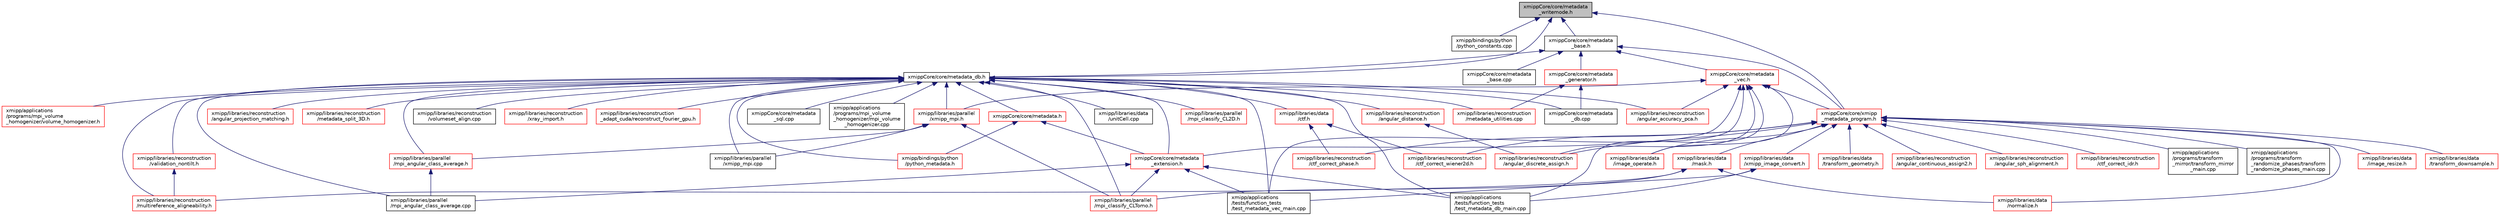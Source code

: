 digraph "xmippCore/core/metadata_writemode.h"
{
  edge [fontname="Helvetica",fontsize="10",labelfontname="Helvetica",labelfontsize="10"];
  node [fontname="Helvetica",fontsize="10",shape=record];
  Node1 [label="xmippCore/core/metadata\l_writemode.h",height=0.2,width=0.4,color="black", fillcolor="grey75", style="filled", fontcolor="black"];
  Node1 -> Node2 [dir="back",color="midnightblue",fontsize="10",style="solid",fontname="Helvetica"];
  Node2 [label="xmipp/bindings/python\l/python_constants.cpp",height=0.2,width=0.4,color="black", fillcolor="white", style="filled",URL="$python__constants_8cpp.html"];
  Node1 -> Node3 [dir="back",color="midnightblue",fontsize="10",style="solid",fontname="Helvetica"];
  Node3 [label="xmippCore/core/metadata\l_base.h",height=0.2,width=0.4,color="black", fillcolor="white", style="filled",URL="$metadata__base_8h.html"];
  Node3 -> Node4 [dir="back",color="midnightblue",fontsize="10",style="solid",fontname="Helvetica"];
  Node4 [label="xmippCore/core/metadata_db.h",height=0.2,width=0.4,color="black", fillcolor="white", style="filled",URL="$metadata__db_8h.html"];
  Node4 -> Node5 [dir="back",color="midnightblue",fontsize="10",style="solid",fontname="Helvetica"];
  Node5 [label="xmipp/applications\l/programs/mpi_volume\l_homogenizer/volume_homogenizer.h",height=0.2,width=0.4,color="red", fillcolor="white", style="filled",URL="$volume__homogenizer_8h.html"];
  Node4 -> Node7 [dir="back",color="midnightblue",fontsize="10",style="solid",fontname="Helvetica"];
  Node7 [label="xmipp/applications\l/programs/mpi_volume\l_homogenizer/mpi_volume\l_homogenizer.cpp",height=0.2,width=0.4,color="black", fillcolor="white", style="filled",URL="$mpi__volume__homogenizer_8cpp.html"];
  Node4 -> Node10 [dir="back",color="midnightblue",fontsize="10",style="solid",fontname="Helvetica"];
  Node10 [label="xmipp/applications\l/tests/function_tests\l/test_metadata_db_main.cpp",height=0.2,width=0.4,color="black", fillcolor="white", style="filled",URL="$test__metadata__db__main_8cpp.html"];
  Node4 -> Node11 [dir="back",color="midnightblue",fontsize="10",style="solid",fontname="Helvetica"];
  Node11 [label="xmipp/applications\l/tests/function_tests\l/test_metadata_vec_main.cpp",height=0.2,width=0.4,color="black", fillcolor="white", style="filled",URL="$test__metadata__vec__main_8cpp.html"];
  Node4 -> Node12 [dir="back",color="midnightblue",fontsize="10",style="solid",fontname="Helvetica"];
  Node12 [label="xmipp/bindings/python\l/python_metadata.h",height=0.2,width=0.4,color="red", fillcolor="white", style="filled",URL="$python__metadata_8h.html"];
  Node4 -> Node19 [dir="back",color="midnightblue",fontsize="10",style="solid",fontname="Helvetica"];
  Node19 [label="xmipp/libraries/data\l/ctf.h",height=0.2,width=0.4,color="red", fillcolor="white", style="filled",URL="$ctf_8h.html"];
  Node19 -> Node118 [dir="back",color="midnightblue",fontsize="10",style="solid",fontname="Helvetica"];
  Node118 [label="xmipp/libraries/reconstruction\l/ctf_correct_phase.h",height=0.2,width=0.4,color="red", fillcolor="white", style="filled",URL="$ctf__correct__phase_8h.html"];
  Node19 -> Node122 [dir="back",color="midnightblue",fontsize="10",style="solid",fontname="Helvetica"];
  Node122 [label="xmipp/libraries/reconstruction\l/ctf_correct_wiener2d.h",height=0.2,width=0.4,color="red", fillcolor="white", style="filled",URL="$ctf__correct__wiener2d_8h.html"];
  Node4 -> Node195 [dir="back",color="midnightblue",fontsize="10",style="solid",fontname="Helvetica"];
  Node195 [label="xmipp/libraries/data\l/unitCell.cpp",height=0.2,width=0.4,color="black", fillcolor="white", style="filled",URL="$unitCell_8cpp.html"];
  Node4 -> Node196 [dir="back",color="midnightblue",fontsize="10",style="solid",fontname="Helvetica"];
  Node196 [label="xmipp/libraries/parallel\l/mpi_angular_class_average.h",height=0.2,width=0.4,color="red", fillcolor="white", style="filled",URL="$mpi__angular__class__average_8h.html"];
  Node196 -> Node198 [dir="back",color="midnightblue",fontsize="10",style="solid",fontname="Helvetica"];
  Node198 [label="xmipp/libraries/parallel\l/mpi_angular_class_average.cpp",height=0.2,width=0.4,color="black", fillcolor="white", style="filled",URL="$mpi__angular__class__average_8cpp.html"];
  Node4 -> Node198 [dir="back",color="midnightblue",fontsize="10",style="solid",fontname="Helvetica"];
  Node4 -> Node199 [dir="back",color="midnightblue",fontsize="10",style="solid",fontname="Helvetica"];
  Node199 [label="xmipp/libraries/parallel\l/mpi_classify_CL2D.h",height=0.2,width=0.4,color="red", fillcolor="white", style="filled",URL="$mpi__classify__CL2D_8h.html"];
  Node4 -> Node202 [dir="back",color="midnightblue",fontsize="10",style="solid",fontname="Helvetica"];
  Node202 [label="xmipp/libraries/parallel\l/xmipp_mpi.h",height=0.2,width=0.4,color="red", fillcolor="white", style="filled",URL="$xmipp__mpi_8h.html"];
  Node202 -> Node196 [dir="back",color="midnightblue",fontsize="10",style="solid",fontname="Helvetica"];
  Node202 -> Node226 [dir="back",color="midnightblue",fontsize="10",style="solid",fontname="Helvetica"];
  Node226 [label="xmipp/libraries/parallel\l/mpi_classify_CLTomo.h",height=0.2,width=0.4,color="red", fillcolor="white", style="filled",URL="$mpi__classify__CLTomo_8h.html"];
  Node202 -> Node268 [dir="back",color="midnightblue",fontsize="10",style="solid",fontname="Helvetica"];
  Node268 [label="xmipp/libraries/parallel\l/xmipp_mpi.cpp",height=0.2,width=0.4,color="black", fillcolor="white", style="filled",URL="$xmipp__mpi_8cpp.html"];
  Node4 -> Node226 [dir="back",color="midnightblue",fontsize="10",style="solid",fontname="Helvetica"];
  Node4 -> Node268 [dir="back",color="midnightblue",fontsize="10",style="solid",fontname="Helvetica"];
  Node4 -> Node272 [dir="back",color="midnightblue",fontsize="10",style="solid",fontname="Helvetica"];
  Node272 [label="xmipp/libraries/reconstruction\l/angular_accuracy_pca.h",height=0.2,width=0.4,color="red", fillcolor="white", style="filled",URL="$angular__accuracy__pca_8h.html"];
  Node4 -> Node275 [dir="back",color="midnightblue",fontsize="10",style="solid",fontname="Helvetica"];
  Node275 [label="xmipp/libraries/reconstruction\l/angular_distance.h",height=0.2,width=0.4,color="red", fillcolor="white", style="filled",URL="$angular__distance_8h.html"];
  Node275 -> Node277 [dir="back",color="midnightblue",fontsize="10",style="solid",fontname="Helvetica"];
  Node277 [label="xmipp/libraries/reconstruction\l/angular_discrete_assign.h",height=0.2,width=0.4,color="red", fillcolor="white", style="filled",URL="$angular__discrete__assign_8h.html"];
  Node4 -> Node281 [dir="back",color="midnightblue",fontsize="10",style="solid",fontname="Helvetica"];
  Node281 [label="xmipp/libraries/reconstruction\l/angular_projection_matching.h",height=0.2,width=0.4,color="red", fillcolor="white", style="filled",URL="$angular__projection__matching_8h.html"];
  Node4 -> Node283 [dir="back",color="midnightblue",fontsize="10",style="solid",fontname="Helvetica"];
  Node283 [label="xmipp/libraries/reconstruction\l/metadata_split_3D.h",height=0.2,width=0.4,color="red", fillcolor="white", style="filled",URL="$metadata__split__3D_8h.html"];
  Node4 -> Node286 [dir="back",color="midnightblue",fontsize="10",style="solid",fontname="Helvetica"];
  Node286 [label="xmipp/libraries/reconstruction\l/metadata_utilities.cpp",height=0.2,width=0.4,color="red", fillcolor="white", style="filled",URL="$metadata__utilities_8cpp.html"];
  Node4 -> Node288 [dir="back",color="midnightblue",fontsize="10",style="solid",fontname="Helvetica"];
  Node288 [label="xmipp/libraries/reconstruction\l/validation_nontilt.h",height=0.2,width=0.4,color="red", fillcolor="white", style="filled",URL="$validation__nontilt_8h.html"];
  Node288 -> Node290 [dir="back",color="midnightblue",fontsize="10",style="solid",fontname="Helvetica"];
  Node290 [label="xmipp/libraries/reconstruction\l/multireference_aligneability.h",height=0.2,width=0.4,color="red", fillcolor="white", style="filled",URL="$multireference__aligneability_8h.html"];
  Node4 -> Node290 [dir="back",color="midnightblue",fontsize="10",style="solid",fontname="Helvetica"];
  Node4 -> Node293 [dir="back",color="midnightblue",fontsize="10",style="solid",fontname="Helvetica"];
  Node293 [label="xmipp/libraries/reconstruction\l/volumeset_align.cpp",height=0.2,width=0.4,color="black", fillcolor="white", style="filled",URL="$volumeset__align_8cpp.html"];
  Node4 -> Node294 [dir="back",color="midnightblue",fontsize="10",style="solid",fontname="Helvetica"];
  Node294 [label="xmipp/libraries/reconstruction\l/xray_import.h",height=0.2,width=0.4,color="red", fillcolor="white", style="filled",URL="$xray__import_8h.html"];
  Node4 -> Node297 [dir="back",color="midnightblue",fontsize="10",style="solid",fontname="Helvetica"];
  Node297 [label="xmipp/libraries/reconstruction\l_adapt_cuda/reconstruct_fourier_gpu.h",height=0.2,width=0.4,color="red", fillcolor="white", style="filled",URL="$reconstruct__fourier__gpu_8h.html"];
  Node4 -> Node299 [dir="back",color="midnightblue",fontsize="10",style="solid",fontname="Helvetica"];
  Node299 [label="xmippCore/core/metadata.h",height=0.2,width=0.4,color="red", fillcolor="white", style="filled",URL="$metadata_8h.html"];
  Node299 -> Node12 [dir="back",color="midnightblue",fontsize="10",style="solid",fontname="Helvetica"];
  Node299 -> Node623 [dir="back",color="midnightblue",fontsize="10",style="solid",fontname="Helvetica"];
  Node623 [label="xmippCore/core/metadata\l_extension.h",height=0.2,width=0.4,color="red", fillcolor="white", style="filled",URL="$metadata__extension_8h.html"];
  Node623 -> Node10 [dir="back",color="midnightblue",fontsize="10",style="solid",fontname="Helvetica"];
  Node623 -> Node11 [dir="back",color="midnightblue",fontsize="10",style="solid",fontname="Helvetica"];
  Node623 -> Node198 [dir="back",color="midnightblue",fontsize="10",style="solid",fontname="Helvetica"];
  Node623 -> Node226 [dir="back",color="midnightblue",fontsize="10",style="solid",fontname="Helvetica"];
  Node4 -> Node623 [dir="back",color="midnightblue",fontsize="10",style="solid",fontname="Helvetica"];
  Node4 -> Node641 [dir="back",color="midnightblue",fontsize="10",style="solid",fontname="Helvetica"];
  Node641 [label="xmippCore/core/metadata\l_db.cpp",height=0.2,width=0.4,color="black", fillcolor="white", style="filled",URL="$metadata__db_8cpp.html"];
  Node4 -> Node695 [dir="back",color="midnightblue",fontsize="10",style="solid",fontname="Helvetica"];
  Node695 [label="xmippCore/core/metadata\l_sql.cpp",height=0.2,width=0.4,color="black", fillcolor="white", style="filled",URL="$metadata__sql_8cpp.html"];
  Node3 -> Node696 [dir="back",color="midnightblue",fontsize="10",style="solid",fontname="Helvetica"];
  Node696 [label="xmippCore/core/metadata\l_vec.h",height=0.2,width=0.4,color="red", fillcolor="white", style="filled",URL="$metadata__vec_8h.html"];
  Node696 -> Node10 [dir="back",color="midnightblue",fontsize="10",style="solid",fontname="Helvetica"];
  Node696 -> Node11 [dir="back",color="midnightblue",fontsize="10",style="solid",fontname="Helvetica"];
  Node696 -> Node532 [dir="back",color="midnightblue",fontsize="10",style="solid",fontname="Helvetica"];
  Node532 [label="xmipp/libraries/data\l/image_operate.h",height=0.2,width=0.4,color="red", fillcolor="white", style="filled",URL="$image__operate_8h.html"];
  Node696 -> Node202 [dir="back",color="midnightblue",fontsize="10",style="solid",fontname="Helvetica"];
  Node696 -> Node272 [dir="back",color="midnightblue",fontsize="10",style="solid",fontname="Helvetica"];
  Node696 -> Node277 [dir="back",color="midnightblue",fontsize="10",style="solid",fontname="Helvetica"];
  Node696 -> Node623 [dir="back",color="midnightblue",fontsize="10",style="solid",fontname="Helvetica"];
  Node696 -> Node730 [dir="back",color="midnightblue",fontsize="10",style="solid",fontname="Helvetica"];
  Node730 [label="xmippCore/core/xmipp\l_metadata_program.h",height=0.2,width=0.4,color="red", fillcolor="white", style="filled",URL="$xmipp__metadata__program_8h.html"];
  Node730 -> Node647 [dir="back",color="midnightblue",fontsize="10",style="solid",fontname="Helvetica"];
  Node647 [label="xmipp/applications\l/programs/transform\l_mirror/transform_mirror\l_main.cpp",height=0.2,width=0.4,color="black", fillcolor="white", style="filled",URL="$transform__mirror__main_8cpp.html"];
  Node730 -> Node357 [dir="back",color="midnightblue",fontsize="10",style="solid",fontname="Helvetica"];
  Node357 [label="xmipp/applications\l/programs/transform\l_randomize_phases/transform\l_randomize_phases_main.cpp",height=0.2,width=0.4,color="black", fillcolor="white", style="filled",URL="$transform__randomize__phases__main_8cpp.html"];
  Node730 -> Node397 [dir="back",color="midnightblue",fontsize="10",style="solid",fontname="Helvetica"];
  Node397 [label="xmipp/libraries/data\l/mask.h",height=0.2,width=0.4,color="red", fillcolor="white", style="filled",URL="$mask_8h.html"];
  Node397 -> Node402 [dir="back",color="midnightblue",fontsize="10",style="solid",fontname="Helvetica"];
  Node402 [label="xmipp/libraries/data\l/normalize.h",height=0.2,width=0.4,color="red", fillcolor="white", style="filled",URL="$normalize_8h.html"];
  Node397 -> Node226 [dir="back",color="midnightblue",fontsize="10",style="solid",fontname="Helvetica"];
  Node397 -> Node290 [dir="back",color="midnightblue",fontsize="10",style="solid",fontname="Helvetica"];
  Node730 -> Node532 [dir="back",color="midnightblue",fontsize="10",style="solid",fontname="Helvetica"];
  Node730 -> Node649 [dir="back",color="midnightblue",fontsize="10",style="solid",fontname="Helvetica"];
  Node649 [label="xmipp/libraries/data\l/image_resize.h",height=0.2,width=0.4,color="red", fillcolor="white", style="filled",URL="$image__resize_8h.html"];
  Node730 -> Node402 [dir="back",color="midnightblue",fontsize="10",style="solid",fontname="Helvetica"];
  Node730 -> Node731 [dir="back",color="midnightblue",fontsize="10",style="solid",fontname="Helvetica"];
  Node731 [label="xmipp/libraries/data\l/transform_downsample.h",height=0.2,width=0.4,color="red", fillcolor="white", style="filled",URL="$transform__downsample_8h.html"];
  Node730 -> Node540 [dir="back",color="midnightblue",fontsize="10",style="solid",fontname="Helvetica"];
  Node540 [label="xmipp/libraries/data\l/transform_geometry.h",height=0.2,width=0.4,color="red", fillcolor="white", style="filled",URL="$transform__geometry_8h.html"];
  Node730 -> Node653 [dir="back",color="midnightblue",fontsize="10",style="solid",fontname="Helvetica"];
  Node653 [label="xmipp/libraries/data\l/xmipp_image_convert.h",height=0.2,width=0.4,color="red", fillcolor="white", style="filled",URL="$xmipp__image__convert_8h.html"];
  Node653 -> Node10 [dir="back",color="midnightblue",fontsize="10",style="solid",fontname="Helvetica"];
  Node653 -> Node11 [dir="back",color="midnightblue",fontsize="10",style="solid",fontname="Helvetica"];
  Node730 -> Node27 [dir="back",color="midnightblue",fontsize="10",style="solid",fontname="Helvetica"];
  Node27 [label="xmipp/libraries/reconstruction\l/angular_continuous_assign2.h",height=0.2,width=0.4,color="red", fillcolor="white", style="filled",URL="$angular__continuous__assign2_8h.html"];
  Node730 -> Node277 [dir="back",color="midnightblue",fontsize="10",style="solid",fontname="Helvetica"];
  Node730 -> Node32 [dir="back",color="midnightblue",fontsize="10",style="solid",fontname="Helvetica"];
  Node32 [label="xmipp/libraries/reconstruction\l/angular_sph_alignment.h",height=0.2,width=0.4,color="red", fillcolor="white", style="filled",URL="$angular__sph__alignment_8h.html"];
  Node730 -> Node39 [dir="back",color="midnightblue",fontsize="10",style="solid",fontname="Helvetica"];
  Node39 [label="xmipp/libraries/reconstruction\l/ctf_correct_idr.h",height=0.2,width=0.4,color="red", fillcolor="white", style="filled",URL="$ctf__correct__idr_8h.html"];
  Node730 -> Node118 [dir="back",color="midnightblue",fontsize="10",style="solid",fontname="Helvetica"];
  Node730 -> Node122 [dir="back",color="midnightblue",fontsize="10",style="solid",fontname="Helvetica"];
  Node3 -> Node640 [dir="back",color="midnightblue",fontsize="10",style="solid",fontname="Helvetica"];
  Node640 [label="xmippCore/core/metadata\l_base.cpp",height=0.2,width=0.4,color="black", fillcolor="white", style="filled",URL="$metadata__base_8cpp.html"];
  Node3 -> Node744 [dir="back",color="midnightblue",fontsize="10",style="solid",fontname="Helvetica"];
  Node744 [label="xmippCore/core/metadata\l_generator.h",height=0.2,width=0.4,color="red", fillcolor="white", style="filled",URL="$metadata__generator_8h.html"];
  Node744 -> Node286 [dir="back",color="midnightblue",fontsize="10",style="solid",fontname="Helvetica"];
  Node744 -> Node641 [dir="back",color="midnightblue",fontsize="10",style="solid",fontname="Helvetica"];
  Node3 -> Node730 [dir="back",color="midnightblue",fontsize="10",style="solid",fontname="Helvetica"];
  Node1 -> Node4 [dir="back",color="midnightblue",fontsize="10",style="solid",fontname="Helvetica"];
  Node1 -> Node730 [dir="back",color="midnightblue",fontsize="10",style="solid",fontname="Helvetica"];
}
